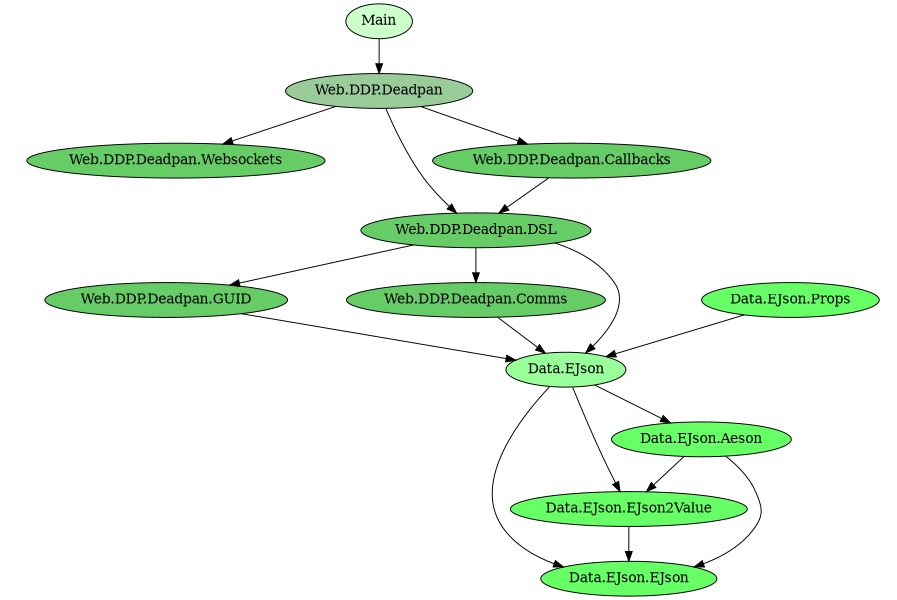 digraph G {
size="6,4";
ratio="fill";
u5[fillcolor="#ccffcc",style="filled",label="Main"];
u4[fillcolor="#99ff99",style="filled",label="Data.EJson"];
u3[fillcolor="#66ff66",style="filled",label="Data.EJson.Props"];
u2[fillcolor="#66ff66",style="filled",label="Data.EJson.EJson2Value"];
u1[fillcolor="#66ff66",style="filled",label="Data.EJson.EJson"];
u0[fillcolor="#66ff66",style="filled",label="Data.EJson.Aeson"];
u11[fillcolor="#99cc99",style="filled",label="Web.DDP.Deadpan"];
u10[fillcolor="#66cc66",style="filled",label="Web.DDP.Deadpan.Websockets"];
u9[fillcolor="#66cc66",style="filled",label="Web.DDP.Deadpan.GUID"];
u8[fillcolor="#66cc66",style="filled",label="Web.DDP.Deadpan.DSL"];
u7[fillcolor="#66cc66",style="filled",label="Web.DDP.Deadpan.Comms"];
u6[fillcolor="#66cc66",style="filled",label="Web.DDP.Deadpan.Callbacks"];
u0 -> u1;
u0 -> u2;
u2 -> u1;
u3 -> u4;
u4 -> u0;
u4 -> u1;
u4 -> u2;
u5 -> u11;
u6 -> u8;
u7 -> u4;
u8 -> u4;
u8 -> u7;
u8 -> u9;
u9 -> u4;
u11 -> u6;
u11 -> u8;
u11 -> u10;

}

